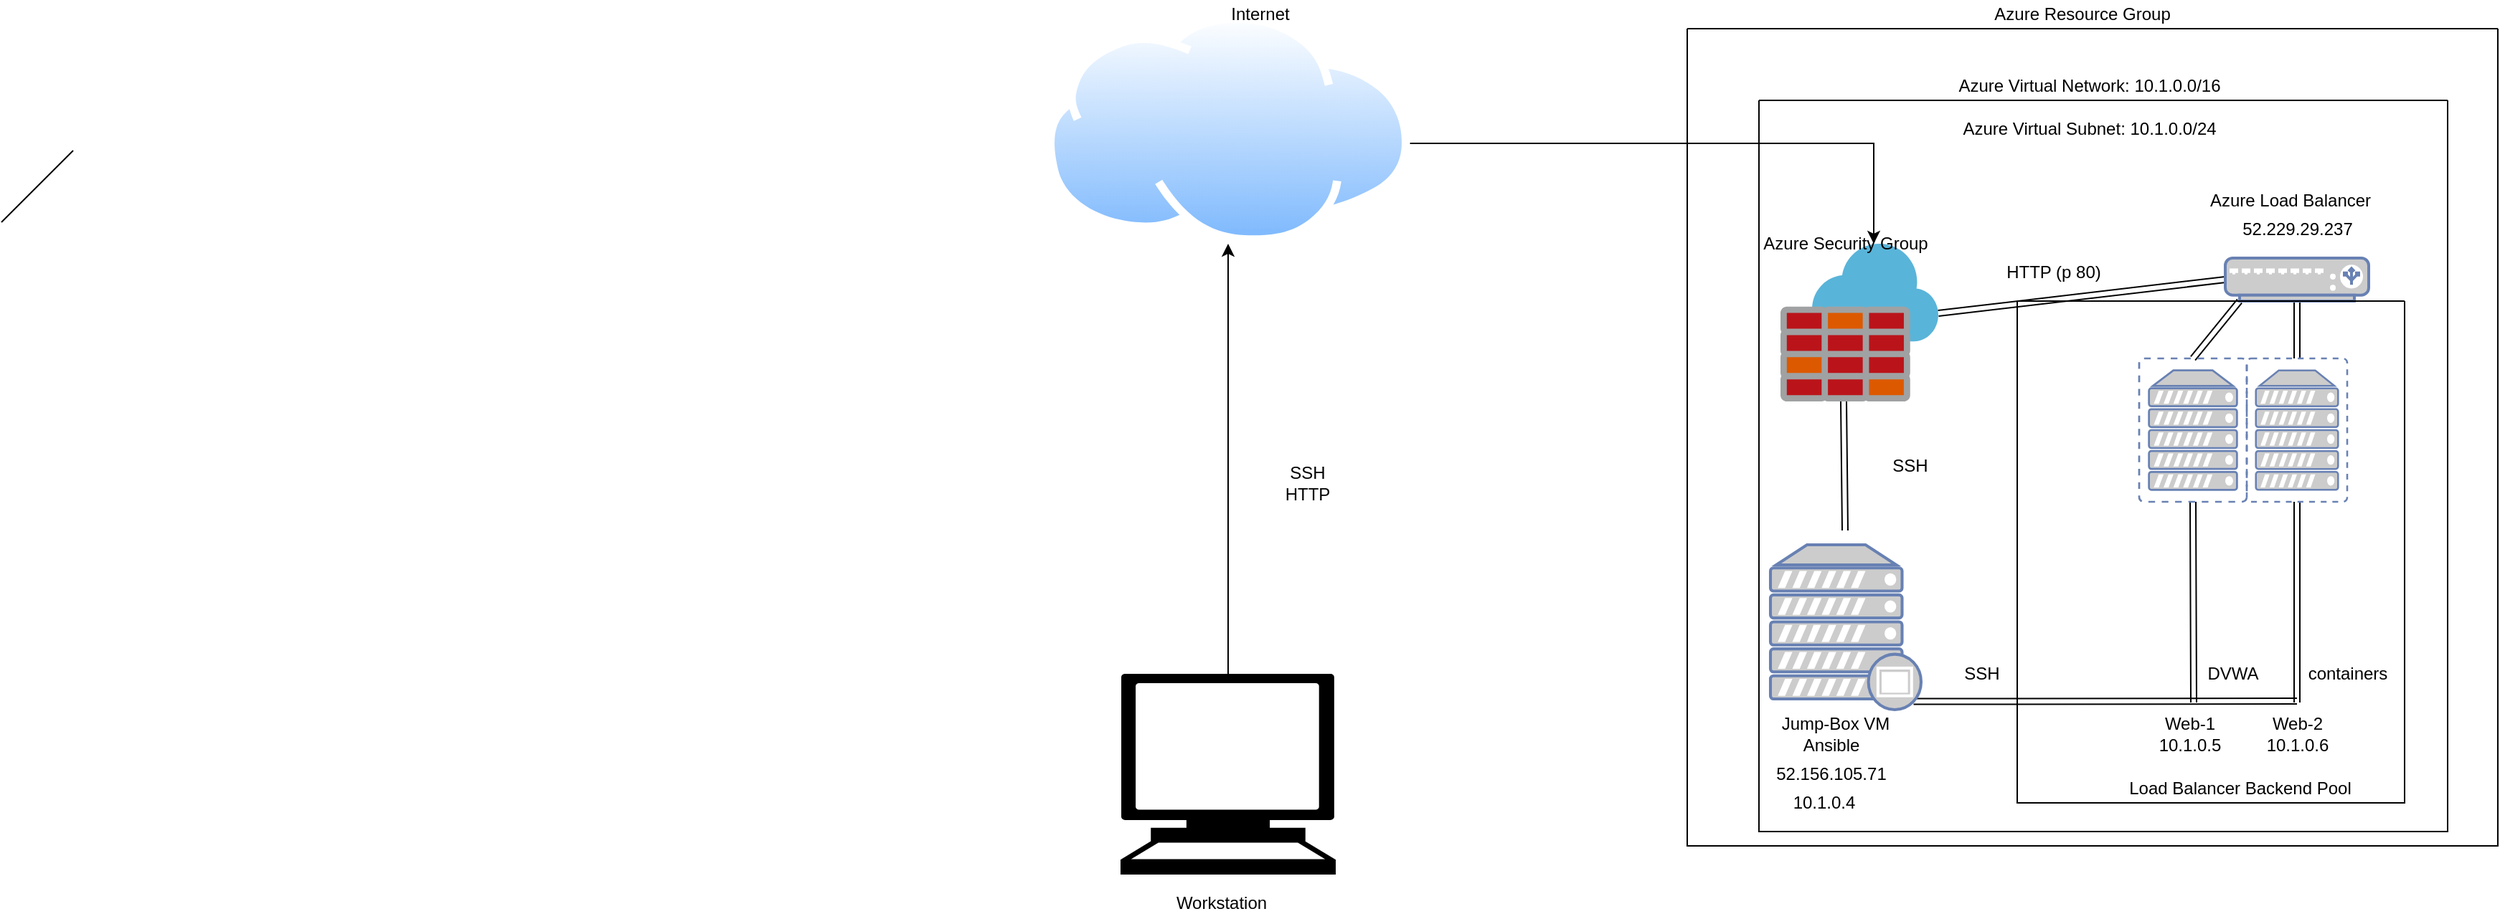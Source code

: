 <mxfile version="15.3.5" type="github"><diagram id="ncKva0cGbh5Z9Ghpp4l9" name="Page-1"><mxGraphModel dx="3122" dy="794" grid="1" gridSize="10" guides="1" tooltips="1" connect="1" arrows="1" fold="1" page="1" pageScale="1" pageWidth="850" pageHeight="1100" math="0" shadow="0"><root><mxCell id="0"/><mxCell id="1" parent="0"/><mxCell id="3eyBLjbZXJqQf29IZOGD-32" style="edgeStyle=orthogonalEdgeStyle;rounded=0;orthogonalLoop=1;jettySize=auto;html=1;" parent="1" source="3eyBLjbZXJqQf29IZOGD-1" target="3eyBLjbZXJqQf29IZOGD-21" edge="1"><mxGeometry relative="1" as="geometry"><Array as="points"><mxPoint x="395" y="170"/></Array></mxGeometry></mxCell><mxCell id="3eyBLjbZXJqQf29IZOGD-1" value="" style="aspect=fixed;perimeter=ellipsePerimeter;html=1;align=center;shadow=0;dashed=0;spacingTop=3;image;image=img/lib/active_directory/internet_cloud.svg;" parent="1" vertex="1"><mxGeometry x="-181.99" y="80" width="253.97" height="160" as="geometry"/></mxCell><mxCell id="3eyBLjbZXJqQf29IZOGD-11" style="edgeStyle=orthogonalEdgeStyle;rounded=0;orthogonalLoop=1;jettySize=auto;html=1;" parent="1" source="3eyBLjbZXJqQf29IZOGD-2" edge="1"><mxGeometry relative="1" as="geometry"><mxPoint x="-55" y="240" as="targetPoint"/><Array as="points"/></mxGeometry></mxCell><mxCell id="3eyBLjbZXJqQf29IZOGD-2" value="" style="shape=mxgraph.signs.tech.computer;html=1;pointerEvents=1;fillColor=#000000;strokeColor=none;verticalLabelPosition=bottom;verticalAlign=top;align=center;" parent="1" vertex="1"><mxGeometry x="-130" y="540" width="150" height="140" as="geometry"/></mxCell><mxCell id="3eyBLjbZXJqQf29IZOGD-5" value="" style="endArrow=none;html=1;" parent="1" edge="1"><mxGeometry width="50" height="50" relative="1" as="geometry"><mxPoint x="-910" y="225" as="sourcePoint"/><mxPoint x="-860" y="175" as="targetPoint"/></mxGeometry></mxCell><mxCell id="3eyBLjbZXJqQf29IZOGD-14" value="Azure Resource&amp;nbsp;Group" style="text;html=1;align=center;verticalAlign=middle;resizable=0;points=[];autosize=1;strokeColor=none;fillColor=none;" parent="1" vertex="1"><mxGeometry x="470" y="70" width="140" height="20" as="geometry"/></mxCell><mxCell id="3eyBLjbZXJqQf29IZOGD-17" value="Internet" style="text;html=1;align=center;verticalAlign=middle;resizable=0;points=[];autosize=1;strokeColor=none;fillColor=none;" parent="1" vertex="1"><mxGeometry x="-63.01" y="70" width="60" height="20" as="geometry"/></mxCell><mxCell id="3eyBLjbZXJqQf29IZOGD-18" value="Workstation" style="text;html=1;align=center;verticalAlign=middle;resizable=0;points=[];autosize=1;strokeColor=none;fillColor=none;" parent="1" vertex="1"><mxGeometry x="-100" y="690" width="80" height="20" as="geometry"/></mxCell><mxCell id="3eyBLjbZXJqQf29IZOGD-19" value="Azure Virtual Network: 10.1.0.0/16" style="text;html=1;align=center;verticalAlign=middle;resizable=0;points=[];autosize=1;strokeColor=none;fillColor=none;" parent="1" vertex="1"><mxGeometry x="445" y="120" width="200" height="20" as="geometry"/></mxCell><mxCell id="3eyBLjbZXJqQf29IZOGD-20" value="Azure Virtual Subnet: 10.1.0.0/24" style="text;html=1;align=center;verticalAlign=middle;resizable=0;points=[];autosize=1;strokeColor=none;fillColor=none;" parent="1" vertex="1"><mxGeometry x="450" y="150" width="190" height="20" as="geometry"/></mxCell><mxCell id="3eyBLjbZXJqQf29IZOGD-21" value="" style="sketch=0;aspect=fixed;html=1;points=[];align=center;image;fontSize=12;image=img/lib/mscae/Azure_Firewall.svg;" parent="1" vertex="1"><mxGeometry x="330" y="240" width="110" height="110" as="geometry"/></mxCell><mxCell id="3eyBLjbZXJqQf29IZOGD-22" value="Azure Security Group" style="text;html=1;align=center;verticalAlign=middle;resizable=0;points=[];autosize=1;strokeColor=none;fillColor=none;" parent="1" vertex="1"><mxGeometry x="310" y="230" width="130" height="20" as="geometry"/></mxCell><mxCell id="3eyBLjbZXJqQf29IZOGD-41" style="edgeStyle=none;shape=link;rounded=0;orthogonalLoop=1;jettySize=auto;html=1;exitX=0.5;exitY=1;exitDx=0;exitDy=0;exitPerimeter=0;entryX=0.5;entryY=0;entryDx=0;entryDy=0;entryPerimeter=0;" parent="1" source="3eyBLjbZXJqQf29IZOGD-23" target="3eyBLjbZXJqQf29IZOGD-26" edge="1"><mxGeometry relative="1" as="geometry"/></mxCell><mxCell id="3eyBLjbZXJqQf29IZOGD-42" style="edgeStyle=none;shape=link;rounded=0;orthogonalLoop=1;jettySize=auto;html=1;exitX=0.1;exitY=1;exitDx=0;exitDy=0;exitPerimeter=0;entryX=0.5;entryY=0;entryDx=0;entryDy=0;entryPerimeter=0;" parent="1" source="3eyBLjbZXJqQf29IZOGD-23" target="3eyBLjbZXJqQf29IZOGD-27" edge="1"><mxGeometry relative="1" as="geometry"/></mxCell><mxCell id="3eyBLjbZXJqQf29IZOGD-91" style="edgeStyle=none;shape=link;rounded=0;orthogonalLoop=1;jettySize=auto;html=1;exitX=0;exitY=0.5;exitDx=0;exitDy=0;exitPerimeter=0;" parent="1" source="3eyBLjbZXJqQf29IZOGD-23" target="3eyBLjbZXJqQf29IZOGD-21" edge="1"><mxGeometry relative="1" as="geometry"/></mxCell><mxCell id="3eyBLjbZXJqQf29IZOGD-23" value="" style="fontColor=#0066CC;verticalAlign=top;verticalLabelPosition=bottom;labelPosition=center;align=center;html=1;outlineConnect=0;fillColor=#CCCCCC;strokeColor=#6881B3;gradientColor=none;gradientDirection=north;strokeWidth=2;shape=mxgraph.networks.load_balancer;" parent="1" vertex="1"><mxGeometry x="640" y="250" width="100" height="30" as="geometry"/></mxCell><mxCell id="3eyBLjbZXJqQf29IZOGD-43" style="edgeStyle=none;shape=link;rounded=0;orthogonalLoop=1;jettySize=auto;html=1;exitX=0.5;exitY=0;exitDx=0;exitDy=0;exitPerimeter=0;entryX=0.4;entryY=1;entryDx=0;entryDy=0;entryPerimeter=0;" parent="1" target="3eyBLjbZXJqQf29IZOGD-21" edge="1"><mxGeometry relative="1" as="geometry"><mxPoint x="375" y="440" as="sourcePoint"/></mxGeometry></mxCell><mxCell id="3eyBLjbZXJqQf29IZOGD-46" style="edgeStyle=none;shape=link;rounded=0;orthogonalLoop=1;jettySize=auto;html=1;exitX=0.5;exitY=1;exitDx=0;exitDy=0;exitPerimeter=0;" parent="1" source="3eyBLjbZXJqQf29IZOGD-26" edge="1"><mxGeometry relative="1" as="geometry"><mxPoint x="690" y="560" as="targetPoint"/></mxGeometry></mxCell><mxCell id="3eyBLjbZXJqQf29IZOGD-26" value="" style="fontColor=#0066CC;verticalAlign=top;verticalLabelPosition=bottom;labelPosition=center;align=center;html=1;outlineConnect=0;fillColor=#CCCCCC;strokeColor=#6881B3;gradientColor=none;gradientDirection=north;strokeWidth=2;shape=mxgraph.networks.virtual_server;" parent="1" vertex="1"><mxGeometry x="655" y="320" width="70" height="100" as="geometry"/></mxCell><mxCell id="3eyBLjbZXJqQf29IZOGD-47" style="edgeStyle=none;shape=link;rounded=0;orthogonalLoop=1;jettySize=auto;html=1;exitX=0.5;exitY=1;exitDx=0;exitDy=0;exitPerimeter=0;" parent="1" source="3eyBLjbZXJqQf29IZOGD-27" edge="1"><mxGeometry relative="1" as="geometry"><mxPoint x="618" y="560" as="targetPoint"/></mxGeometry></mxCell><mxCell id="3eyBLjbZXJqQf29IZOGD-27" value="" style="fontColor=#0066CC;verticalAlign=top;verticalLabelPosition=bottom;labelPosition=center;align=center;html=1;outlineConnect=0;fillColor=#CCCCCC;strokeColor=#6881B3;gradientColor=none;gradientDirection=north;strokeWidth=2;shape=mxgraph.networks.virtual_server;" parent="1" vertex="1"><mxGeometry x="580" y="320" width="75" height="100" as="geometry"/></mxCell><mxCell id="3eyBLjbZXJqQf29IZOGD-29" value="SSH" style="text;html=1;align=center;verticalAlign=middle;resizable=0;points=[];autosize=1;strokeColor=none;fillColor=none;" parent="1" vertex="1"><mxGeometry x="400" y="385" width="40" height="20" as="geometry"/></mxCell><mxCell id="3eyBLjbZXJqQf29IZOGD-30" value="SSH" style="text;html=1;align=center;verticalAlign=middle;resizable=0;points=[];autosize=1;strokeColor=none;fillColor=none;" parent="1" vertex="1"><mxGeometry x="450" y="530" width="40" height="20" as="geometry"/></mxCell><mxCell id="3eyBLjbZXJqQf29IZOGD-50" value="HTTP (p 80)&lt;br&gt;" style="text;html=1;align=center;verticalAlign=middle;resizable=0;points=[];autosize=1;strokeColor=none;fillColor=none;" parent="1" vertex="1"><mxGeometry x="480" y="250" width="80" height="20" as="geometry"/></mxCell><mxCell id="3eyBLjbZXJqQf29IZOGD-51" value="Azure Load Balancer" style="text;html=1;align=center;verticalAlign=middle;resizable=0;points=[];autosize=1;strokeColor=none;fillColor=none;" parent="1" vertex="1"><mxGeometry x="620" y="200" width="130" height="20" as="geometry"/></mxCell><mxCell id="3eyBLjbZXJqQf29IZOGD-52" value="52.229.29.237" style="text;html=1;align=center;verticalAlign=middle;resizable=0;points=[];autosize=1;strokeColor=none;fillColor=none;" parent="1" vertex="1"><mxGeometry x="645" y="220" width="90" height="20" as="geometry"/></mxCell><mxCell id="3eyBLjbZXJqQf29IZOGD-53" value="DVWA" style="text;html=1;align=center;verticalAlign=middle;resizable=0;points=[];autosize=1;strokeColor=none;fillColor=none;" parent="1" vertex="1"><mxGeometry x="620" y="530" width="50" height="20" as="geometry"/></mxCell><mxCell id="3eyBLjbZXJqQf29IZOGD-54" value="containers" style="text;html=1;align=center;verticalAlign=middle;resizable=0;points=[];autosize=1;strokeColor=none;fillColor=none;" parent="1" vertex="1"><mxGeometry x="690" y="530" width="70" height="20" as="geometry"/></mxCell><mxCell id="3eyBLjbZXJqQf29IZOGD-66" style="edgeStyle=none;shape=link;rounded=0;orthogonalLoop=1;jettySize=auto;html=1;exitX=0.95;exitY=0.95;exitDx=0;exitDy=0;exitPerimeter=0;" parent="1" source="3eyBLjbZXJqQf29IZOGD-55" edge="1"><mxGeometry relative="1" as="geometry"><mxPoint x="690" y="559" as="targetPoint"/></mxGeometry></mxCell><mxCell id="3eyBLjbZXJqQf29IZOGD-55" value="" style="fontColor=#0066CC;verticalAlign=top;verticalLabelPosition=bottom;labelPosition=center;align=center;html=1;outlineConnect=0;fillColor=#CCCCCC;strokeColor=#6881B3;gradientColor=none;gradientDirection=north;strokeWidth=2;shape=mxgraph.networks.proxy_server;" parent="1" vertex="1"><mxGeometry x="323" y="450" width="105" height="115" as="geometry"/></mxCell><mxCell id="3eyBLjbZXJqQf29IZOGD-56" value="Jump-Box VM" style="text;html=1;align=center;verticalAlign=middle;resizable=0;points=[];autosize=1;strokeColor=none;fillColor=none;" parent="1" vertex="1"><mxGeometry x="323" y="565" width="90" height="20" as="geometry"/></mxCell><mxCell id="3eyBLjbZXJqQf29IZOGD-57" value="Ansible" style="text;html=1;align=center;verticalAlign=middle;resizable=0;points=[];autosize=1;strokeColor=none;fillColor=none;" parent="1" vertex="1"><mxGeometry x="340" y="580" width="50" height="20" as="geometry"/></mxCell><mxCell id="3eyBLjbZXJqQf29IZOGD-58" value="52.156.105.71" style="text;html=1;align=center;verticalAlign=middle;resizable=0;points=[];autosize=1;strokeColor=none;fillColor=none;" parent="1" vertex="1"><mxGeometry x="320" y="600" width="90" height="20" as="geometry"/></mxCell><mxCell id="3eyBLjbZXJqQf29IZOGD-59" value="10.1.0.4" style="text;html=1;align=center;verticalAlign=middle;resizable=0;points=[];autosize=1;strokeColor=none;fillColor=none;" parent="1" vertex="1"><mxGeometry x="330" y="620" width="60" height="20" as="geometry"/></mxCell><mxCell id="3eyBLjbZXJqQf29IZOGD-60" value="Web-1" style="text;html=1;align=center;verticalAlign=middle;resizable=0;points=[];autosize=1;strokeColor=none;fillColor=none;" parent="1" vertex="1"><mxGeometry x="590" y="565" width="50" height="20" as="geometry"/></mxCell><mxCell id="3eyBLjbZXJqQf29IZOGD-61" value="Web-2" style="text;html=1;align=center;verticalAlign=middle;resizable=0;points=[];autosize=1;strokeColor=none;fillColor=none;" parent="1" vertex="1"><mxGeometry x="665" y="565" width="50" height="20" as="geometry"/></mxCell><mxCell id="3eyBLjbZXJqQf29IZOGD-64" value="10.1.0.5" style="text;html=1;align=center;verticalAlign=middle;resizable=0;points=[];autosize=1;strokeColor=none;fillColor=none;" parent="1" vertex="1"><mxGeometry x="585" y="580" width="60" height="20" as="geometry"/></mxCell><mxCell id="3eyBLjbZXJqQf29IZOGD-65" value="10.1.0.6" style="text;html=1;align=center;verticalAlign=middle;resizable=0;points=[];autosize=1;strokeColor=none;fillColor=none;" parent="1" vertex="1"><mxGeometry x="660" y="580" width="60" height="20" as="geometry"/></mxCell><mxCell id="3eyBLjbZXJqQf29IZOGD-70" value="Load Balancer Backend Pool" style="text;html=1;align=center;verticalAlign=middle;resizable=0;points=[];autosize=1;strokeColor=none;fillColor=none;" parent="1" vertex="1"><mxGeometry x="565" y="610" width="170" height="20" as="geometry"/></mxCell><mxCell id="3eyBLjbZXJqQf29IZOGD-87" value="" style="swimlane;startSize=0;" parent="1" vertex="1"><mxGeometry x="265" y="90" width="565" height="570" as="geometry"/></mxCell><mxCell id="3eyBLjbZXJqQf29IZOGD-89" value="" style="swimlane;startSize=0;" parent="3eyBLjbZXJqQf29IZOGD-87" vertex="1"><mxGeometry x="50" y="50" width="480" height="510" as="geometry"/></mxCell><mxCell id="3eyBLjbZXJqQf29IZOGD-90" value="" style="swimlane;startSize=0;" parent="3eyBLjbZXJqQf29IZOGD-89" vertex="1"><mxGeometry x="180" y="140" width="270" height="350" as="geometry"><mxRectangle x="180" y="140" width="50" height="40" as="alternateBounds"/></mxGeometry></mxCell><mxCell id="3eyBLjbZXJqQf29IZOGD-92" value="SSH" style="text;html=1;align=center;verticalAlign=middle;resizable=0;points=[];autosize=1;strokeColor=none;fillColor=none;" parent="1" vertex="1"><mxGeometry x="-20" y="390" width="40" height="20" as="geometry"/></mxCell><mxCell id="3eyBLjbZXJqQf29IZOGD-95" value="HTTP" style="text;html=1;align=center;verticalAlign=middle;resizable=0;points=[];autosize=1;strokeColor=none;fillColor=none;" parent="1" vertex="1"><mxGeometry x="-25" y="405" width="50" height="20" as="geometry"/></mxCell></root></mxGraphModel></diagram></mxfile>
